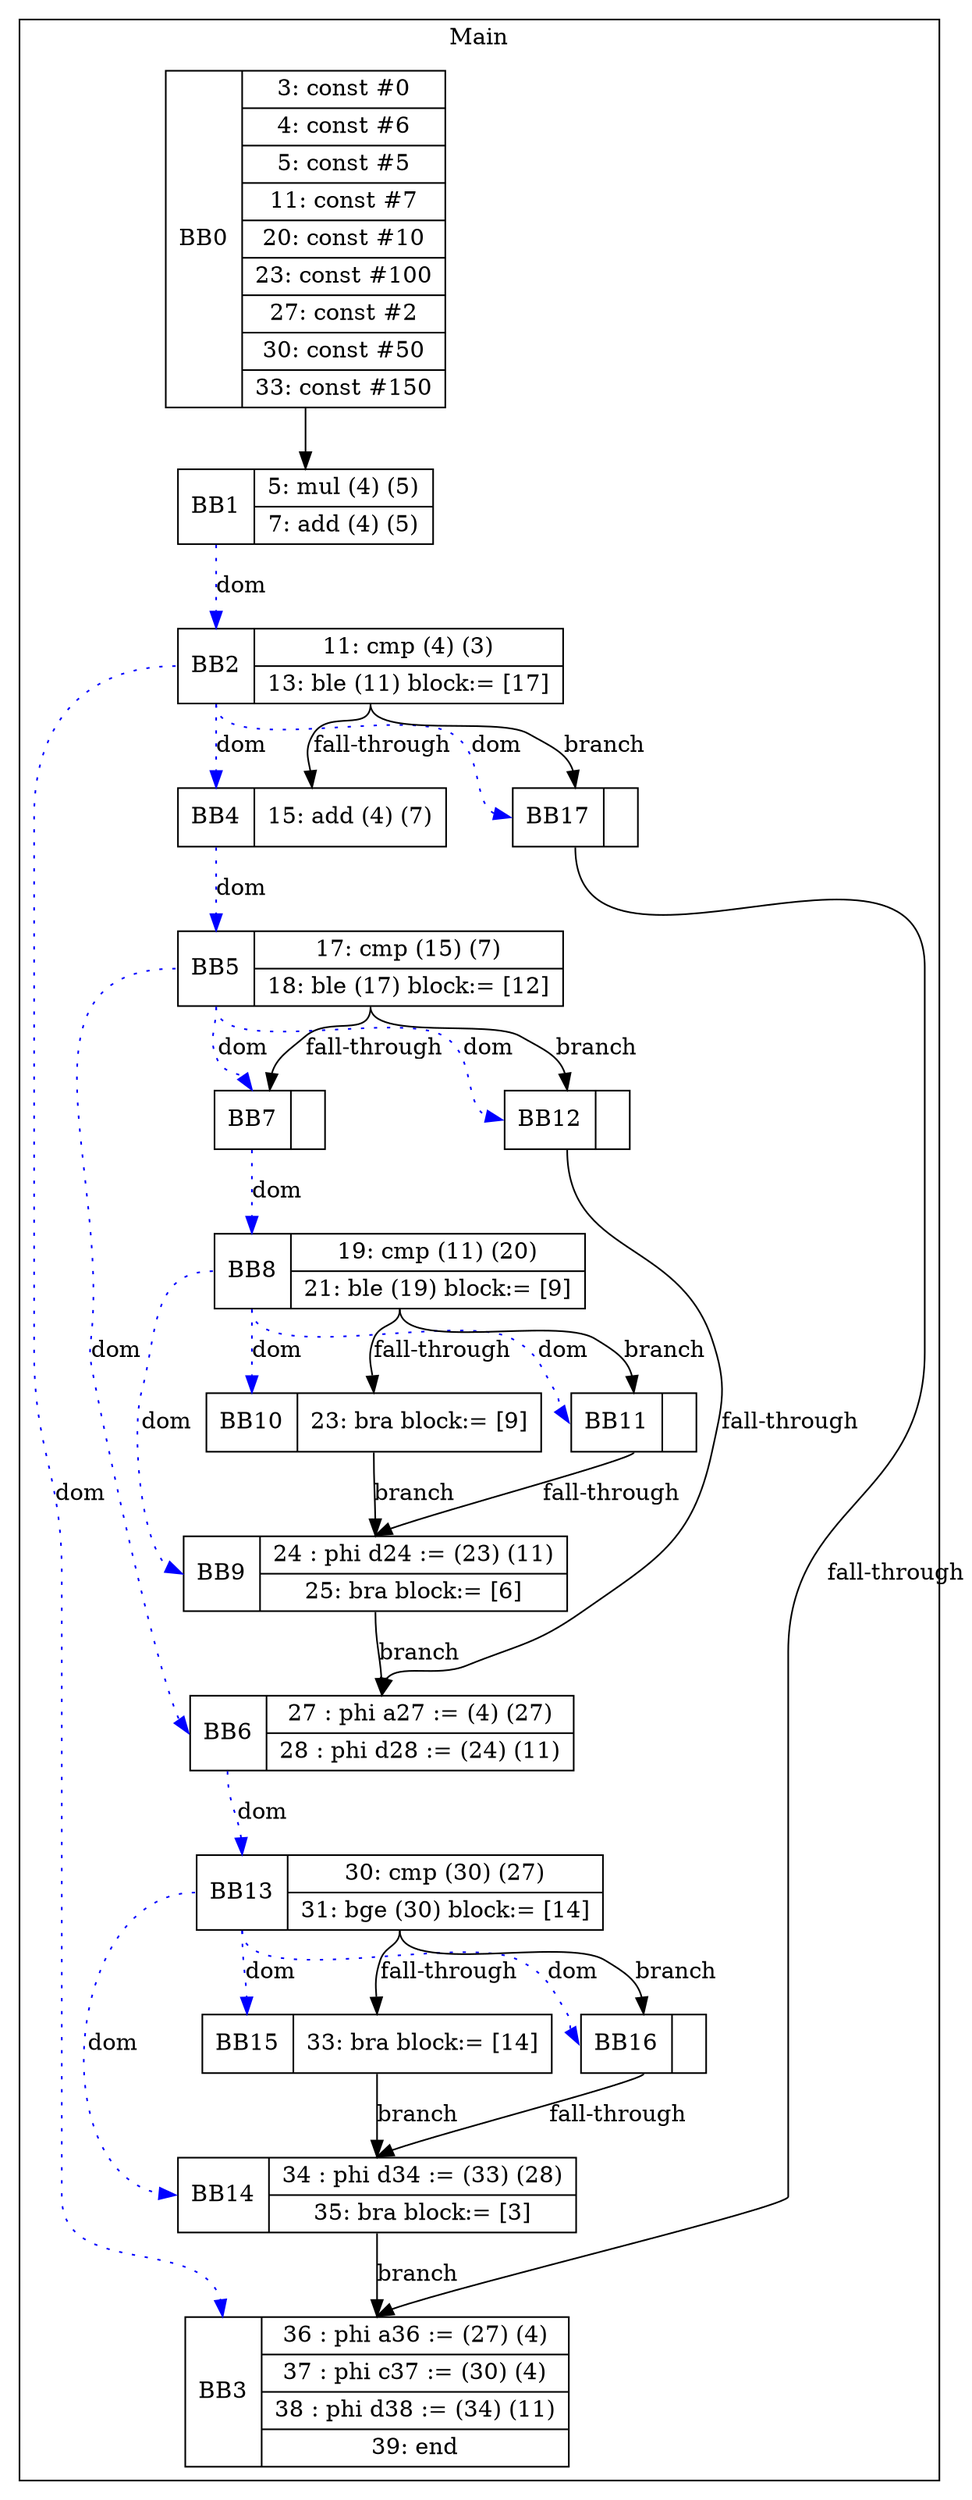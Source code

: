 digraph G {
node [shape=record];
subgraph cluster_main{
label = "Main";
BB0 [shape=record, label="<b>BB0|{3: const #0|4: const #6|5: const #5|11: const #7|20: const #10|23: const #100|27: const #2|30: const #50|33: const #150}"];
BB1 [shape=record, label="<b>BB1|{5: mul (4) (5)|7: add (4) (5)}"];
BB2 [shape=record, label="<b>BB2|{11: cmp (4) (3)|13: ble (11) block:= [17]}"];
BB3 [shape=record, label="<b>BB3|{36 : phi a36 := (27) (4)|37 : phi c37 := (30) (4)|38 : phi d38 := (34) (11)|39: end}"];
BB4 [shape=record, label="<b>BB4|{15: add (4) (7)}"];
BB5 [shape=record, label="<b>BB5|{17: cmp (15) (7)|18: ble (17) block:= [12]}"];
BB6 [shape=record, label="<b>BB6|{27 : phi a27 := (4) (27)|28 : phi d28 := (24) (11)}"];
BB7 [shape=record, label="<b>BB7|}"];
BB8 [shape=record, label="<b>BB8|{19: cmp (11) (20)|21: ble (19) block:= [9]}"];
BB9 [shape=record, label="<b>BB9|{24 : phi d24 := (23) (11)|25: bra block:= [6]}"];
BB10 [shape=record, label="<b>BB10|{23: bra block:= [9]}"];
BB11 [shape=record, label="<b>BB11|}"];
BB12 [shape=record, label="<b>BB12|}"];
BB13 [shape=record, label="<b>BB13|{30: cmp (30) (27)|31: bge (30) block:= [14]}"];
BB14 [shape=record, label="<b>BB14|{34 : phi d34 := (33) (28)|35: bra block:= [3]}"];
BB15 [shape=record, label="<b>BB15|{33: bra block:= [14]}"];
BB16 [shape=record, label="<b>BB16|}"];
BB17 [shape=record, label="<b>BB17|}"];
}
BB0:s -> BB1:n ;
BB13:b -> BB14:b [color=blue, style=dotted, label="dom"];
BB2:b -> BB4:b [color=blue, style=dotted, label="dom"];
BB1:b -> BB2:b [color=blue, style=dotted, label="dom"];
BB2:b -> BB17:b [color=blue, style=dotted, label="dom"];
BB8:b -> BB10:b [color=blue, style=dotted, label="dom"];
BB13:b -> BB16:b [color=blue, style=dotted, label="dom"];
BB5:b -> BB7:b [color=blue, style=dotted, label="dom"];
BB2:b -> BB3:b [color=blue, style=dotted, label="dom"];
BB4:b -> BB5:b [color=blue, style=dotted, label="dom"];
BB8:b -> BB9:b [color=blue, style=dotted, label="dom"];
BB6:b -> BB13:b [color=blue, style=dotted, label="dom"];
BB5:b -> BB6:b [color=blue, style=dotted, label="dom"];
BB8:b -> BB11:b [color=blue, style=dotted, label="dom"];
BB13:b -> BB15:b [color=blue, style=dotted, label="dom"];
BB5:b -> BB12:b [color=blue, style=dotted, label="dom"];
BB7:b -> BB8:b [color=blue, style=dotted, label="dom"];
BB2:s -> BB17:n [label="branch"];
BB15:s -> BB14:n [label="branch"];
BB9:s -> BB6:n [label="branch"];
BB13:s -> BB16:n [label="branch"];
BB14:s -> BB3:n [label="branch"];
BB10:s -> BB9:n [label="branch"];
BB5:s -> BB12:n [label="branch"];
BB8:s -> BB11:n [label="branch"];
BB2:s -> BB4:n [label="fall-through"];
BB8:s -> BB10:n [label="fall-through"];
BB17:s -> BB3:n [label="fall-through"];
BB5:s -> BB7:n [label="fall-through"];
BB11:s -> BB9:n [label="fall-through"];
BB16:s -> BB14:n [label="fall-through"];
BB12:s -> BB6:n [label="fall-through"];
BB13:s -> BB15:n [label="fall-through"];
}
